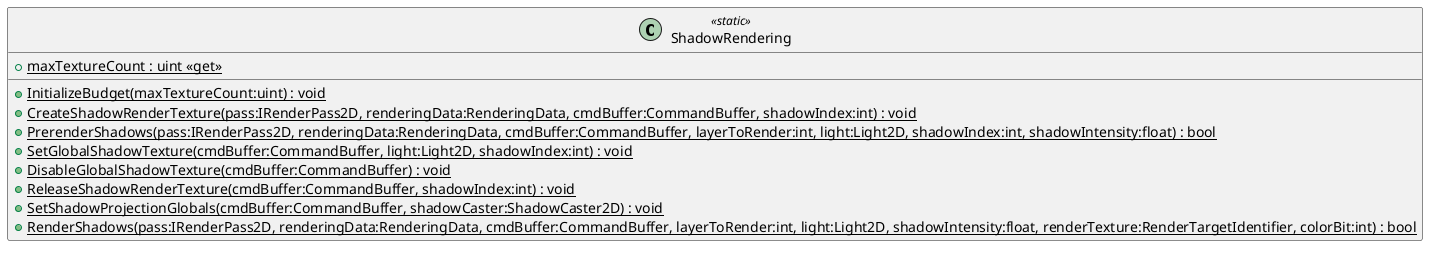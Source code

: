 @startuml
class ShadowRendering <<static>> {
    + {static} maxTextureCount : uint <<get>>
    + {static} InitializeBudget(maxTextureCount:uint) : void
    + {static} CreateShadowRenderTexture(pass:IRenderPass2D, renderingData:RenderingData, cmdBuffer:CommandBuffer, shadowIndex:int) : void
    + {static} PrerenderShadows(pass:IRenderPass2D, renderingData:RenderingData, cmdBuffer:CommandBuffer, layerToRender:int, light:Light2D, shadowIndex:int, shadowIntensity:float) : bool
    + {static} SetGlobalShadowTexture(cmdBuffer:CommandBuffer, light:Light2D, shadowIndex:int) : void
    + {static} DisableGlobalShadowTexture(cmdBuffer:CommandBuffer) : void
    + {static} ReleaseShadowRenderTexture(cmdBuffer:CommandBuffer, shadowIndex:int) : void
    + {static} SetShadowProjectionGlobals(cmdBuffer:CommandBuffer, shadowCaster:ShadowCaster2D) : void
    + {static} RenderShadows(pass:IRenderPass2D, renderingData:RenderingData, cmdBuffer:CommandBuffer, layerToRender:int, light:Light2D, shadowIntensity:float, renderTexture:RenderTargetIdentifier, colorBit:int) : bool
}
@enduml
